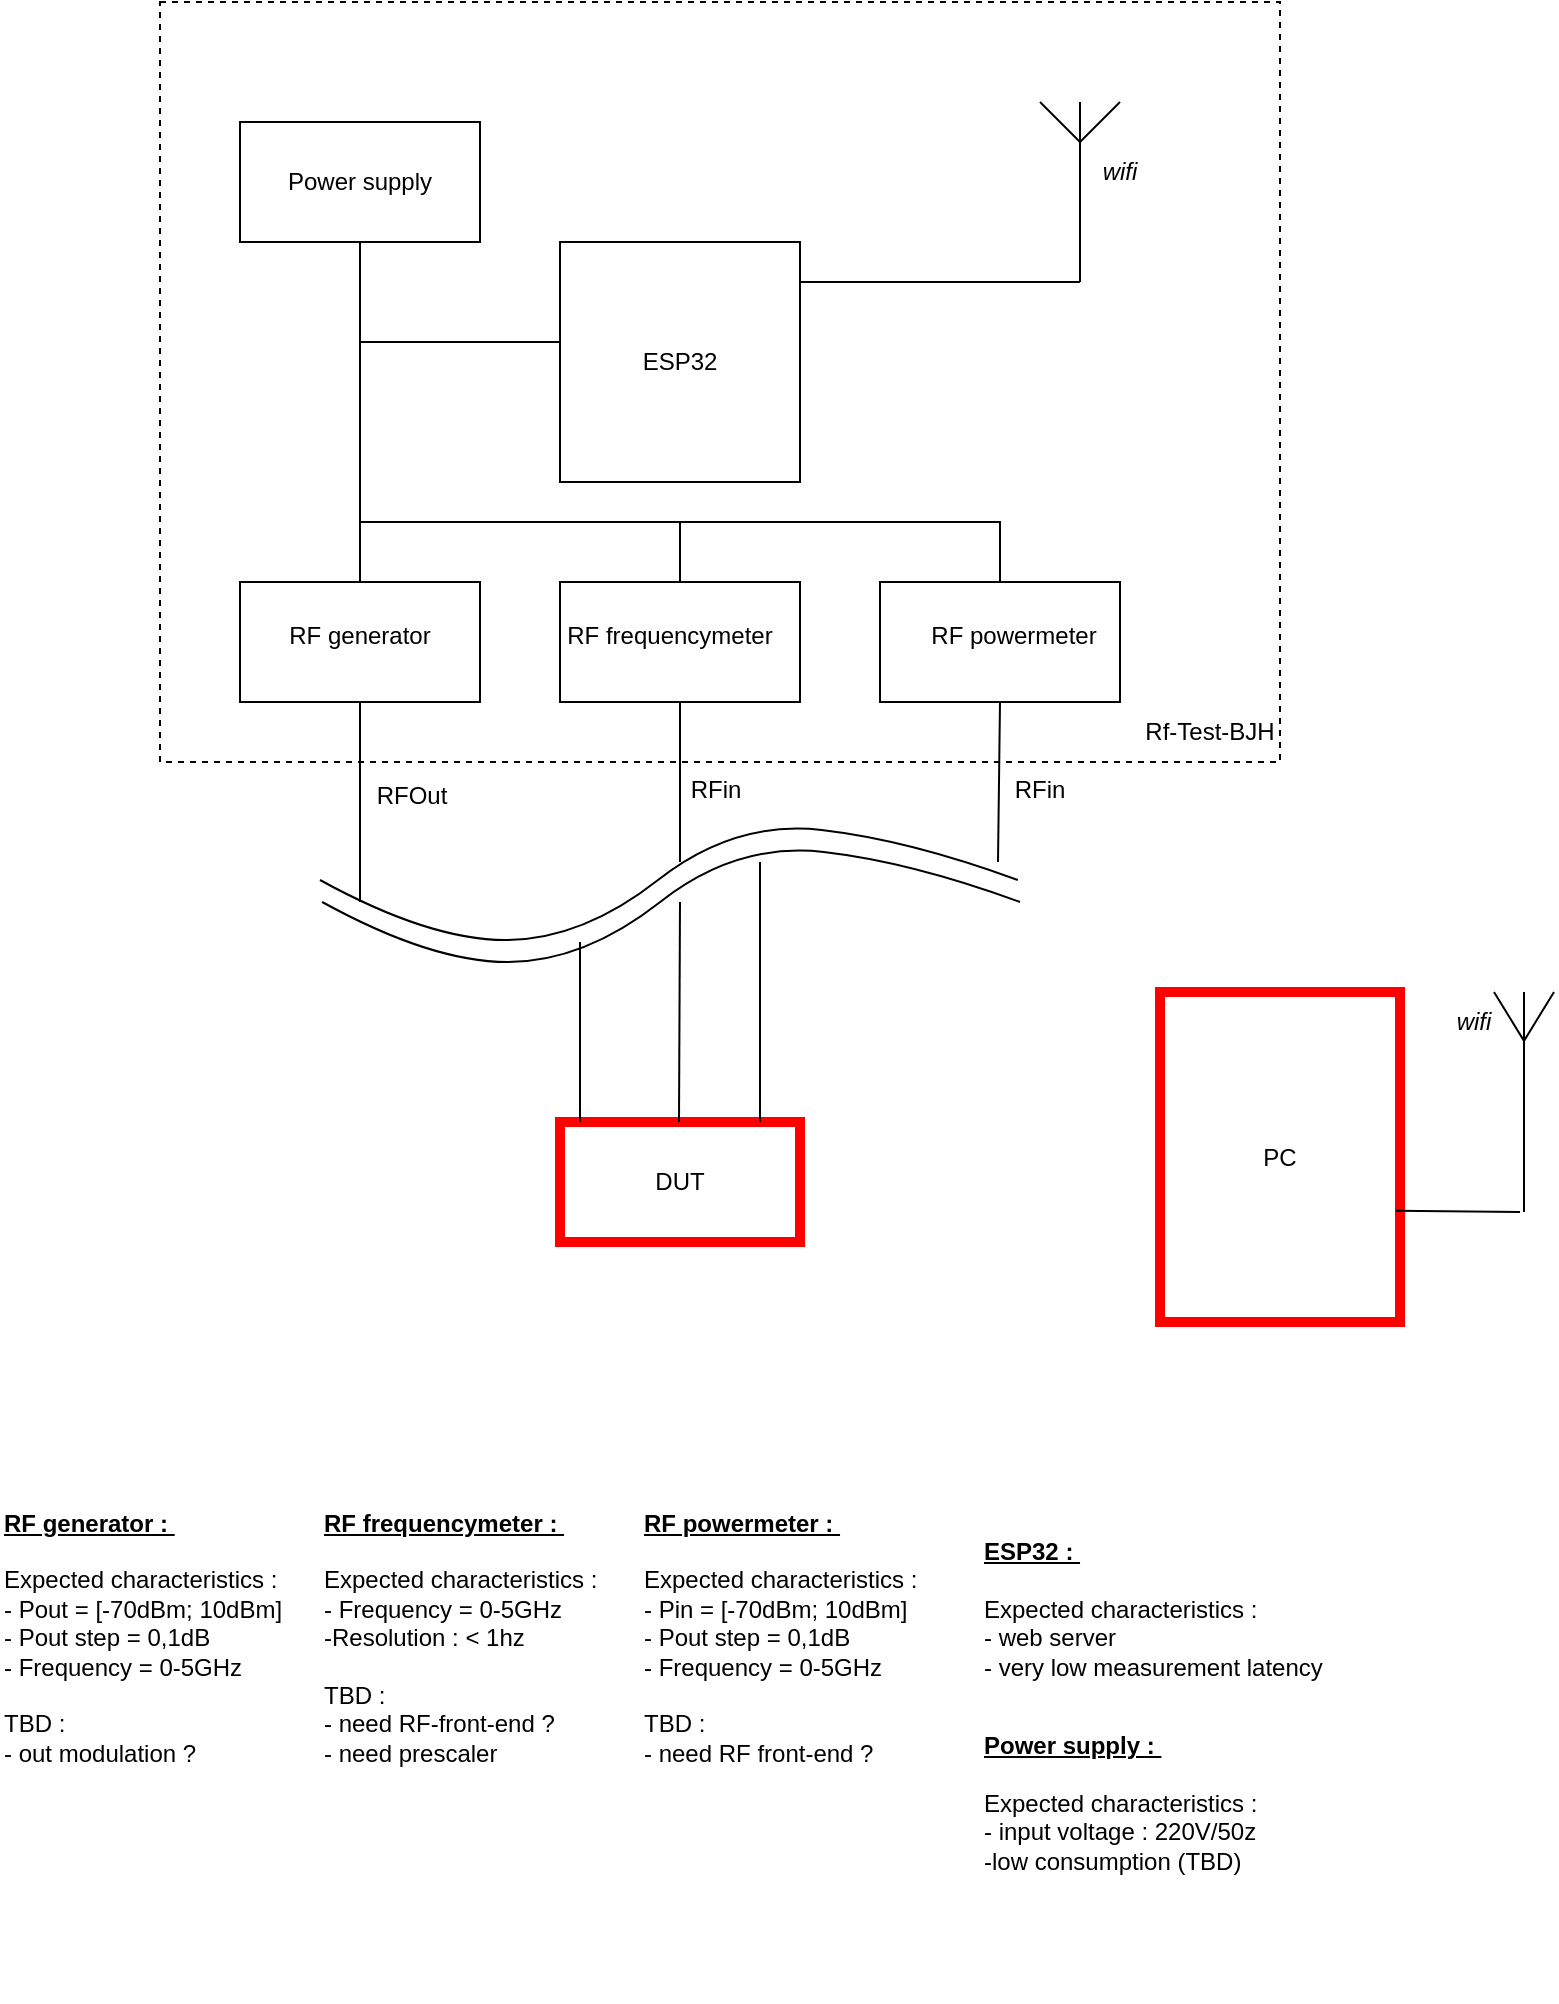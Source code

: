 <mxfile version="24.4.3" type="device">
  <diagram name="Page-1" id="gDf9zseBwsDJ5p1qlzxx">
    <mxGraphModel dx="2074" dy="1140" grid="1" gridSize="10" guides="1" tooltips="1" connect="1" arrows="1" fold="1" page="1" pageScale="1" pageWidth="827" pageHeight="1169" math="0" shadow="0">
      <root>
        <mxCell id="0" />
        <mxCell id="1" parent="0" />
        <mxCell id="w8vvWGGkFElnzvA0du0P-30" value="" style="rounded=0;whiteSpace=wrap;html=1;dashed=1;" vertex="1" parent="1">
          <mxGeometry x="120" y="60" width="560" height="380" as="geometry" />
        </mxCell>
        <mxCell id="w8vvWGGkFElnzvA0du0P-2" value="" style="rounded=0;whiteSpace=wrap;html=1;" vertex="1" parent="1">
          <mxGeometry x="160" y="120" width="120" height="60" as="geometry" />
        </mxCell>
        <mxCell id="w8vvWGGkFElnzvA0du0P-3" value="Power supply" style="text;html=1;align=center;verticalAlign=middle;whiteSpace=wrap;rounded=0;" vertex="1" parent="1">
          <mxGeometry x="180" y="135" width="80" height="30" as="geometry" />
        </mxCell>
        <mxCell id="w8vvWGGkFElnzvA0du0P-4" value="" style="rounded=0;whiteSpace=wrap;html=1;" vertex="1" parent="1">
          <mxGeometry x="160" y="350" width="120" height="60" as="geometry" />
        </mxCell>
        <mxCell id="w8vvWGGkFElnzvA0du0P-5" value="" style="rounded=0;whiteSpace=wrap;html=1;" vertex="1" parent="1">
          <mxGeometry x="320" y="350" width="120" height="60" as="geometry" />
        </mxCell>
        <mxCell id="w8vvWGGkFElnzvA0du0P-6" value="" style="rounded=0;whiteSpace=wrap;html=1;" vertex="1" parent="1">
          <mxGeometry x="480" y="350" width="120" height="60" as="geometry" />
        </mxCell>
        <mxCell id="w8vvWGGkFElnzvA0du0P-7" value="" style="rounded=0;whiteSpace=wrap;html=1;" vertex="1" parent="1">
          <mxGeometry x="320" y="180" width="120" height="120" as="geometry" />
        </mxCell>
        <mxCell id="w8vvWGGkFElnzvA0du0P-9" value="ESP32" style="text;html=1;align=center;verticalAlign=middle;whiteSpace=wrap;rounded=0;" vertex="1" parent="1">
          <mxGeometry x="350" y="225" width="60" height="30" as="geometry" />
        </mxCell>
        <mxCell id="w8vvWGGkFElnzvA0du0P-13" value="" style="endArrow=none;html=1;rounded=0;exitX=1;exitY=0.167;exitDx=0;exitDy=0;exitPerimeter=0;" edge="1" parent="1" source="w8vvWGGkFElnzvA0du0P-7">
          <mxGeometry width="50" height="50" relative="1" as="geometry">
            <mxPoint x="390" y="610" as="sourcePoint" />
            <mxPoint x="580" y="200" as="targetPoint" />
          </mxGeometry>
        </mxCell>
        <mxCell id="w8vvWGGkFElnzvA0du0P-16" value="" style="group" vertex="1" connectable="0" parent="1">
          <mxGeometry x="320" y="620" width="120" height="60" as="geometry" />
        </mxCell>
        <mxCell id="w8vvWGGkFElnzvA0du0P-15" value="" style="rounded=0;whiteSpace=wrap;html=1;perimeterSpacing=1;strokeWidth=5;strokeColor=#ff0000;" vertex="1" parent="w8vvWGGkFElnzvA0du0P-16">
          <mxGeometry width="120" height="60" as="geometry" />
        </mxCell>
        <mxCell id="w8vvWGGkFElnzvA0du0P-14" value="DUT" style="text;html=1;align=center;verticalAlign=middle;whiteSpace=wrap;rounded=0;perimeterSpacing=10;" vertex="1" parent="w8vvWGGkFElnzvA0du0P-16">
          <mxGeometry x="30" y="15" width="60" height="30" as="geometry" />
        </mxCell>
        <mxCell id="w8vvWGGkFElnzvA0du0P-21" value="" style="group" vertex="1" connectable="0" parent="1">
          <mxGeometry x="560" y="110" width="70" height="90" as="geometry" />
        </mxCell>
        <mxCell id="w8vvWGGkFElnzvA0du0P-10" value="" style="endArrow=none;html=1;rounded=0;" edge="1" parent="w8vvWGGkFElnzvA0du0P-21">
          <mxGeometry width="50" height="50" relative="1" as="geometry">
            <mxPoint x="20" y="90" as="sourcePoint" />
            <mxPoint x="20" as="targetPoint" />
          </mxGeometry>
        </mxCell>
        <mxCell id="w8vvWGGkFElnzvA0du0P-11" value="" style="endArrow=none;html=1;rounded=0;" edge="1" parent="w8vvWGGkFElnzvA0du0P-21">
          <mxGeometry width="50" height="50" relative="1" as="geometry">
            <mxPoint x="20" y="20" as="sourcePoint" />
            <mxPoint x="40" as="targetPoint" />
          </mxGeometry>
        </mxCell>
        <mxCell id="w8vvWGGkFElnzvA0du0P-12" value="" style="endArrow=none;html=1;rounded=0;" edge="1" parent="w8vvWGGkFElnzvA0du0P-21">
          <mxGeometry width="50" height="50" relative="1" as="geometry">
            <mxPoint x="20" y="20" as="sourcePoint" />
            <mxPoint as="targetPoint" />
          </mxGeometry>
        </mxCell>
        <mxCell id="w8vvWGGkFElnzvA0du0P-28" value="&lt;i&gt;wifi&lt;/i&gt;" style="text;html=1;align=center;verticalAlign=middle;whiteSpace=wrap;rounded=0;" vertex="1" parent="w8vvWGGkFElnzvA0du0P-21">
          <mxGeometry x="10" y="20" width="60" height="30" as="geometry" />
        </mxCell>
        <mxCell id="w8vvWGGkFElnzvA0du0P-27" value="&lt;i&gt;wifi&lt;/i&gt;" style="text;html=1;align=center;verticalAlign=middle;whiteSpace=wrap;rounded=0;" vertex="1" parent="1">
          <mxGeometry x="747" y="555" width="60" height="30" as="geometry" />
        </mxCell>
        <mxCell id="w8vvWGGkFElnzvA0du0P-31" value="Rf-Test-BJH" style="text;html=1;align=center;verticalAlign=middle;whiteSpace=wrap;rounded=0;" vertex="1" parent="1">
          <mxGeometry x="610" y="410" width="70" height="30" as="geometry" />
        </mxCell>
        <mxCell id="w8vvWGGkFElnzvA0du0P-32" value="" style="endArrow=none;html=1;rounded=0;" edge="1" parent="1">
          <mxGeometry width="50" height="50" relative="1" as="geometry">
            <mxPoint x="220" y="510" as="sourcePoint" />
            <mxPoint x="220" y="410" as="targetPoint" />
          </mxGeometry>
        </mxCell>
        <mxCell id="w8vvWGGkFElnzvA0du0P-36" value="RFOut" style="text;html=1;align=center;verticalAlign=middle;whiteSpace=wrap;rounded=0;" vertex="1" parent="1">
          <mxGeometry x="216" y="442" width="60" height="30" as="geometry" />
        </mxCell>
        <mxCell id="w8vvWGGkFElnzvA0du0P-37" value="RF generator" style="text;html=1;align=center;verticalAlign=middle;whiteSpace=wrap;rounded=0;" vertex="1" parent="1">
          <mxGeometry x="137" y="362" width="166" height="30" as="geometry" />
        </mxCell>
        <mxCell id="w8vvWGGkFElnzvA0du0P-38" value="RFin" style="text;html=1;align=center;verticalAlign=middle;whiteSpace=wrap;rounded=0;" vertex="1" parent="1">
          <mxGeometry x="530" y="439" width="60" height="30" as="geometry" />
        </mxCell>
        <mxCell id="w8vvWGGkFElnzvA0du0P-39" value="RFin" style="text;html=1;align=center;verticalAlign=middle;whiteSpace=wrap;rounded=0;" vertex="1" parent="1">
          <mxGeometry x="368" y="439" width="60" height="30" as="geometry" />
        </mxCell>
        <mxCell id="w8vvWGGkFElnzvA0du0P-40" value="RF frequencymeter" style="text;html=1;align=center;verticalAlign=middle;whiteSpace=wrap;rounded=0;" vertex="1" parent="1">
          <mxGeometry x="292" y="362" width="166" height="30" as="geometry" />
        </mxCell>
        <mxCell id="w8vvWGGkFElnzvA0du0P-41" value="RF powermeter" style="text;html=1;align=center;verticalAlign=middle;whiteSpace=wrap;rounded=0;" vertex="1" parent="1">
          <mxGeometry x="464" y="362" width="166" height="30" as="geometry" />
        </mxCell>
        <mxCell id="w8vvWGGkFElnzvA0du0P-45" value="" style="group" vertex="1" connectable="0" parent="1">
          <mxGeometry x="200" y="469" width="350" height="71" as="geometry" />
        </mxCell>
        <mxCell id="w8vvWGGkFElnzvA0du0P-43" value="" style="curved=1;endArrow=none;html=1;rounded=0;endFill=0;" edge="1" parent="w8vvWGGkFElnzvA0du0P-45">
          <mxGeometry width="50" height="50" relative="1" as="geometry">
            <mxPoint y="30" as="sourcePoint" />
            <mxPoint x="348.91" y="30" as="targetPoint" />
            <Array as="points">
              <mxPoint x="54.517" y="60" />
              <mxPoint x="130.841" y="60" />
              <mxPoint x="207.165" />
              <mxPoint x="294.393" y="10" />
            </Array>
          </mxGeometry>
        </mxCell>
        <mxCell id="w8vvWGGkFElnzvA0du0P-44" value="" style="curved=1;endArrow=none;html=1;rounded=0;endFill=0;" edge="1" parent="w8vvWGGkFElnzvA0du0P-45">
          <mxGeometry width="50" height="50" relative="1" as="geometry">
            <mxPoint x="1.09" y="41" as="sourcePoint" />
            <mxPoint x="350.0" y="41" as="targetPoint" />
            <Array as="points">
              <mxPoint x="55.607" y="71" />
              <mxPoint x="131.931" y="71" />
              <mxPoint x="208.255" y="11" />
              <mxPoint x="295.483" y="21" />
            </Array>
          </mxGeometry>
        </mxCell>
        <mxCell id="w8vvWGGkFElnzvA0du0P-46" value="" style="endArrow=none;html=1;rounded=0;" edge="1" parent="1">
          <mxGeometry width="50" height="50" relative="1" as="geometry">
            <mxPoint x="330" y="620" as="sourcePoint" />
            <mxPoint x="330" y="530" as="targetPoint" />
          </mxGeometry>
        </mxCell>
        <mxCell id="w8vvWGGkFElnzvA0du0P-47" value="" style="endArrow=none;html=1;rounded=0;" edge="1" parent="1">
          <mxGeometry width="50" height="50" relative="1" as="geometry">
            <mxPoint x="379.5" y="620" as="sourcePoint" />
            <mxPoint x="380" y="510" as="targetPoint" />
          </mxGeometry>
        </mxCell>
        <mxCell id="w8vvWGGkFElnzvA0du0P-48" value="" style="endArrow=none;html=1;rounded=0;" edge="1" parent="1">
          <mxGeometry width="50" height="50" relative="1" as="geometry">
            <mxPoint x="420" y="620" as="sourcePoint" />
            <mxPoint x="420" y="490" as="targetPoint" />
          </mxGeometry>
        </mxCell>
        <mxCell id="w8vvWGGkFElnzvA0du0P-49" value="" style="group" vertex="1" connectable="0" parent="1">
          <mxGeometry x="620" y="555" width="197" height="165" as="geometry" />
        </mxCell>
        <mxCell id="w8vvWGGkFElnzvA0du0P-18" value="" style="group" vertex="1" connectable="0" parent="w8vvWGGkFElnzvA0du0P-49">
          <mxGeometry width="120" height="165" as="geometry" />
        </mxCell>
        <mxCell id="w8vvWGGkFElnzvA0du0P-19" value="" style="rounded=0;whiteSpace=wrap;html=1;perimeterSpacing=1;strokeWidth=5;strokeColor=#ff0000;" vertex="1" parent="w8vvWGGkFElnzvA0du0P-18">
          <mxGeometry width="120" height="165" as="geometry" />
        </mxCell>
        <mxCell id="w8vvWGGkFElnzvA0du0P-20" value="PC" style="text;html=1;align=center;verticalAlign=middle;whiteSpace=wrap;rounded=0;perimeterSpacing=10;" vertex="1" parent="w8vvWGGkFElnzvA0du0P-18">
          <mxGeometry x="30" y="41.25" width="60" height="82.5" as="geometry" />
        </mxCell>
        <mxCell id="w8vvWGGkFElnzvA0du0P-22" value="" style="group" vertex="1" connectable="0" parent="w8vvWGGkFElnzvA0du0P-49">
          <mxGeometry x="167" width="30" height="110" as="geometry" />
        </mxCell>
        <mxCell id="w8vvWGGkFElnzvA0du0P-23" value="" style="endArrow=none;html=1;rounded=0;" edge="1" parent="w8vvWGGkFElnzvA0du0P-22">
          <mxGeometry width="50" height="50" relative="1" as="geometry">
            <mxPoint x="15" y="110" as="sourcePoint" />
            <mxPoint x="15" as="targetPoint" />
          </mxGeometry>
        </mxCell>
        <mxCell id="w8vvWGGkFElnzvA0du0P-24" value="" style="endArrow=none;html=1;rounded=0;" edge="1" parent="w8vvWGGkFElnzvA0du0P-22">
          <mxGeometry width="50" height="50" relative="1" as="geometry">
            <mxPoint x="15" y="24.444" as="sourcePoint" />
            <mxPoint x="30" as="targetPoint" />
          </mxGeometry>
        </mxCell>
        <mxCell id="w8vvWGGkFElnzvA0du0P-25" value="" style="endArrow=none;html=1;rounded=0;" edge="1" parent="w8vvWGGkFElnzvA0du0P-22">
          <mxGeometry width="50" height="50" relative="1" as="geometry">
            <mxPoint x="15" y="24.444" as="sourcePoint" />
            <mxPoint as="targetPoint" />
          </mxGeometry>
        </mxCell>
        <mxCell id="w8vvWGGkFElnzvA0du0P-26" value="" style="endArrow=none;html=1;rounded=0;exitX=0.975;exitY=0.661;exitDx=0;exitDy=0;exitPerimeter=0;" edge="1" parent="w8vvWGGkFElnzvA0du0P-49" source="w8vvWGGkFElnzvA0du0P-19">
          <mxGeometry width="50" height="50" relative="1" as="geometry">
            <mxPoint x="-190" y="357.5" as="sourcePoint" />
            <mxPoint x="180" y="110" as="targetPoint" />
          </mxGeometry>
        </mxCell>
        <mxCell id="w8vvWGGkFElnzvA0du0P-50" value="&lt;div style=&quot;&quot;&gt;&lt;u style=&quot;background-color: initial;&quot;&gt;&lt;b&gt;RF generator :&amp;nbsp;&lt;/b&gt;&lt;/u&gt;&lt;/div&gt;&lt;div style=&quot;text-align: center;&quot;&gt;&lt;u style=&quot;background-color: initial;&quot;&gt;&lt;b&gt;&lt;br&gt;&lt;/b&gt;&lt;/u&gt;&lt;/div&gt;&lt;div style=&quot;&quot;&gt;&lt;span style=&quot;background-color: initial;&quot;&gt;Expected characteristics :&amp;nbsp;&lt;/span&gt;&lt;/div&gt;&lt;div&gt;- Pout = [-70dBm; 10dBm]&lt;/div&gt;&lt;div&gt;- Pout step = 0,1dB&lt;/div&gt;&lt;div&gt;- Frequency = 0-5GHz&lt;/div&gt;&lt;div&gt;&lt;br&gt;&lt;/div&gt;&lt;div&gt;TBD :&amp;nbsp;&lt;/div&gt;&lt;div&gt;- out modulation ?&lt;/div&gt;&lt;div&gt;&lt;br&gt;&lt;/div&gt;" style="text;html=1;align=left;verticalAlign=middle;whiteSpace=wrap;rounded=0;" vertex="1" parent="1">
          <mxGeometry x="40" y="800" width="270" height="170" as="geometry" />
        </mxCell>
        <mxCell id="w8vvWGGkFElnzvA0du0P-51" value="&lt;div style=&quot;&quot;&gt;&lt;u style=&quot;background-color: initial;&quot;&gt;&lt;b&gt;RF frequencymeter :&amp;nbsp;&lt;/b&gt;&lt;/u&gt;&lt;/div&gt;&lt;div style=&quot;text-align: center;&quot;&gt;&lt;u style=&quot;background-color: initial;&quot;&gt;&lt;b&gt;&lt;br&gt;&lt;/b&gt;&lt;/u&gt;&lt;/div&gt;&lt;div style=&quot;&quot;&gt;&lt;span style=&quot;background-color: initial;&quot;&gt;Expected characteristics :&amp;nbsp;&lt;/span&gt;&lt;/div&gt;&lt;div&gt;- Frequency = 0-5GHz&lt;/div&gt;&lt;div&gt;-Resolution : &amp;lt; 1hz&lt;/div&gt;&lt;div&gt;&lt;br&gt;&lt;/div&gt;&lt;div&gt;TBD :&amp;nbsp;&lt;/div&gt;&lt;div&gt;- need RF-front-end ?&lt;/div&gt;&lt;div&gt;- need prescaler&lt;/div&gt;&lt;div&gt;&lt;br&gt;&lt;/div&gt;" style="text;html=1;align=left;verticalAlign=middle;whiteSpace=wrap;rounded=0;" vertex="1" parent="1">
          <mxGeometry x="200" y="800" width="270" height="170" as="geometry" />
        </mxCell>
        <mxCell id="w8vvWGGkFElnzvA0du0P-52" value="&lt;div style=&quot;&quot;&gt;&lt;u style=&quot;background-color: initial;&quot;&gt;&lt;b&gt;RF powermeter :&amp;nbsp;&lt;/b&gt;&lt;/u&gt;&lt;/div&gt;&lt;div style=&quot;text-align: center;&quot;&gt;&lt;u style=&quot;background-color: initial;&quot;&gt;&lt;b&gt;&lt;br&gt;&lt;/b&gt;&lt;/u&gt;&lt;/div&gt;&lt;div style=&quot;&quot;&gt;&lt;span style=&quot;background-color: initial;&quot;&gt;Expected characteristics :&amp;nbsp;&lt;/span&gt;&lt;/div&gt;&lt;div&gt;- Pin = [-70dBm; 10dBm]&lt;/div&gt;&lt;div&gt;- Pout step = 0,1dB&lt;/div&gt;&lt;div&gt;- Frequency = 0-5GHz&lt;/div&gt;&lt;div&gt;&lt;br&gt;&lt;/div&gt;&lt;div&gt;TBD :&amp;nbsp;&lt;/div&gt;&lt;div&gt;- need RF front-end ?&lt;/div&gt;&lt;div&gt;&lt;br&gt;&lt;/div&gt;" style="text;html=1;align=left;verticalAlign=middle;whiteSpace=wrap;rounded=0;" vertex="1" parent="1">
          <mxGeometry x="360" y="800" width="230" height="170" as="geometry" />
        </mxCell>
        <mxCell id="w8vvWGGkFElnzvA0du0P-53" value="&lt;div style=&quot;&quot;&gt;&lt;u style=&quot;background-color: initial;&quot;&gt;&lt;b&gt;ESP32 :&amp;nbsp;&lt;/b&gt;&lt;/u&gt;&lt;/div&gt;&lt;div style=&quot;text-align: center;&quot;&gt;&lt;u style=&quot;background-color: initial;&quot;&gt;&lt;b&gt;&lt;br&gt;&lt;/b&gt;&lt;/u&gt;&lt;/div&gt;&lt;div style=&quot;&quot;&gt;&lt;span style=&quot;background-color: initial;&quot;&gt;Expected characteristics :&amp;nbsp;&lt;/span&gt;&lt;/div&gt;&lt;div&gt;- web server&lt;/div&gt;&lt;div&gt;- very low measurement latency&lt;/div&gt;&lt;div&gt;&lt;br&gt;&lt;/div&gt;&lt;div&gt;&lt;br&gt;&lt;/div&gt;&lt;div&gt;&lt;br&gt;&lt;/div&gt;" style="text;html=1;align=left;verticalAlign=middle;whiteSpace=wrap;rounded=0;" vertex="1" parent="1">
          <mxGeometry x="530" y="800" width="230" height="170" as="geometry" />
        </mxCell>
        <mxCell id="w8vvWGGkFElnzvA0du0P-54" value="&lt;div style=&quot;&quot;&gt;&lt;u style=&quot;background-color: initial;&quot;&gt;&lt;b&gt;Power supply :&amp;nbsp;&lt;/b&gt;&lt;/u&gt;&lt;/div&gt;&lt;div style=&quot;text-align: center;&quot;&gt;&lt;u style=&quot;background-color: initial;&quot;&gt;&lt;b&gt;&lt;br&gt;&lt;/b&gt;&lt;/u&gt;&lt;/div&gt;&lt;div style=&quot;&quot;&gt;&lt;span style=&quot;background-color: initial;&quot;&gt;Expected characteristics :&amp;nbsp;&lt;/span&gt;&lt;/div&gt;&lt;div&gt;- input voltage : 220V/50z&lt;/div&gt;&lt;div&gt;-low consumption (TBD)&lt;/div&gt;&lt;div&gt;&lt;br&gt;&lt;/div&gt;&lt;div&gt;&lt;br&gt;&lt;/div&gt;" style="text;html=1;align=left;verticalAlign=middle;whiteSpace=wrap;rounded=0;" vertex="1" parent="1">
          <mxGeometry x="530" y="890" width="230" height="170" as="geometry" />
        </mxCell>
        <mxCell id="w8vvWGGkFElnzvA0du0P-55" value="" style="endArrow=none;html=1;rounded=0;entryX=0.5;entryY=1;entryDx=0;entryDy=0;exitX=0.5;exitY=0;exitDx=0;exitDy=0;" edge="1" parent="1" source="w8vvWGGkFElnzvA0du0P-4" target="w8vvWGGkFElnzvA0du0P-2">
          <mxGeometry width="50" height="50" relative="1" as="geometry">
            <mxPoint x="390" y="610" as="sourcePoint" />
            <mxPoint x="440" y="560" as="targetPoint" />
          </mxGeometry>
        </mxCell>
        <mxCell id="w8vvWGGkFElnzvA0du0P-57" value="" style="endArrow=none;html=1;rounded=0;" edge="1" parent="1">
          <mxGeometry width="50" height="50" relative="1" as="geometry">
            <mxPoint x="320" y="230" as="sourcePoint" />
            <mxPoint x="220" y="230" as="targetPoint" />
          </mxGeometry>
        </mxCell>
        <mxCell id="w8vvWGGkFElnzvA0du0P-58" value="" style="endArrow=none;html=1;rounded=0;entryX=0.5;entryY=1;entryDx=0;entryDy=0;" edge="1" parent="1" target="w8vvWGGkFElnzvA0du0P-5">
          <mxGeometry width="50" height="50" relative="1" as="geometry">
            <mxPoint x="380" y="490" as="sourcePoint" />
            <mxPoint x="375" y="420" as="targetPoint" />
          </mxGeometry>
        </mxCell>
        <mxCell id="w8vvWGGkFElnzvA0du0P-59" value="" style="endArrow=none;html=1;rounded=0;" edge="1" parent="1">
          <mxGeometry width="50" height="50" relative="1" as="geometry">
            <mxPoint x="539" y="490" as="sourcePoint" />
            <mxPoint x="540" y="410" as="targetPoint" />
          </mxGeometry>
        </mxCell>
        <mxCell id="w8vvWGGkFElnzvA0du0P-60" value="" style="endArrow=none;html=1;rounded=0;" edge="1" parent="1">
          <mxGeometry width="50" height="50" relative="1" as="geometry">
            <mxPoint x="320" y="320" as="sourcePoint" />
            <mxPoint x="220" y="320" as="targetPoint" />
          </mxGeometry>
        </mxCell>
        <mxCell id="w8vvWGGkFElnzvA0du0P-61" value="" style="endArrow=none;html=1;rounded=0;entryX=0.5;entryY=0;entryDx=0;entryDy=0;" edge="1" parent="1" target="w8vvWGGkFElnzvA0du0P-6">
          <mxGeometry width="50" height="50" relative="1" as="geometry">
            <mxPoint x="320" y="320" as="sourcePoint" />
            <mxPoint x="440" y="560" as="targetPoint" />
            <Array as="points">
              <mxPoint x="540" y="320" />
            </Array>
          </mxGeometry>
        </mxCell>
        <mxCell id="w8vvWGGkFElnzvA0du0P-62" value="" style="endArrow=none;html=1;rounded=0;entryX=0.5;entryY=0;entryDx=0;entryDy=0;" edge="1" parent="1" target="w8vvWGGkFElnzvA0du0P-5">
          <mxGeometry width="50" height="50" relative="1" as="geometry">
            <mxPoint x="380" y="320" as="sourcePoint" />
            <mxPoint x="440" y="560" as="targetPoint" />
          </mxGeometry>
        </mxCell>
      </root>
    </mxGraphModel>
  </diagram>
</mxfile>
